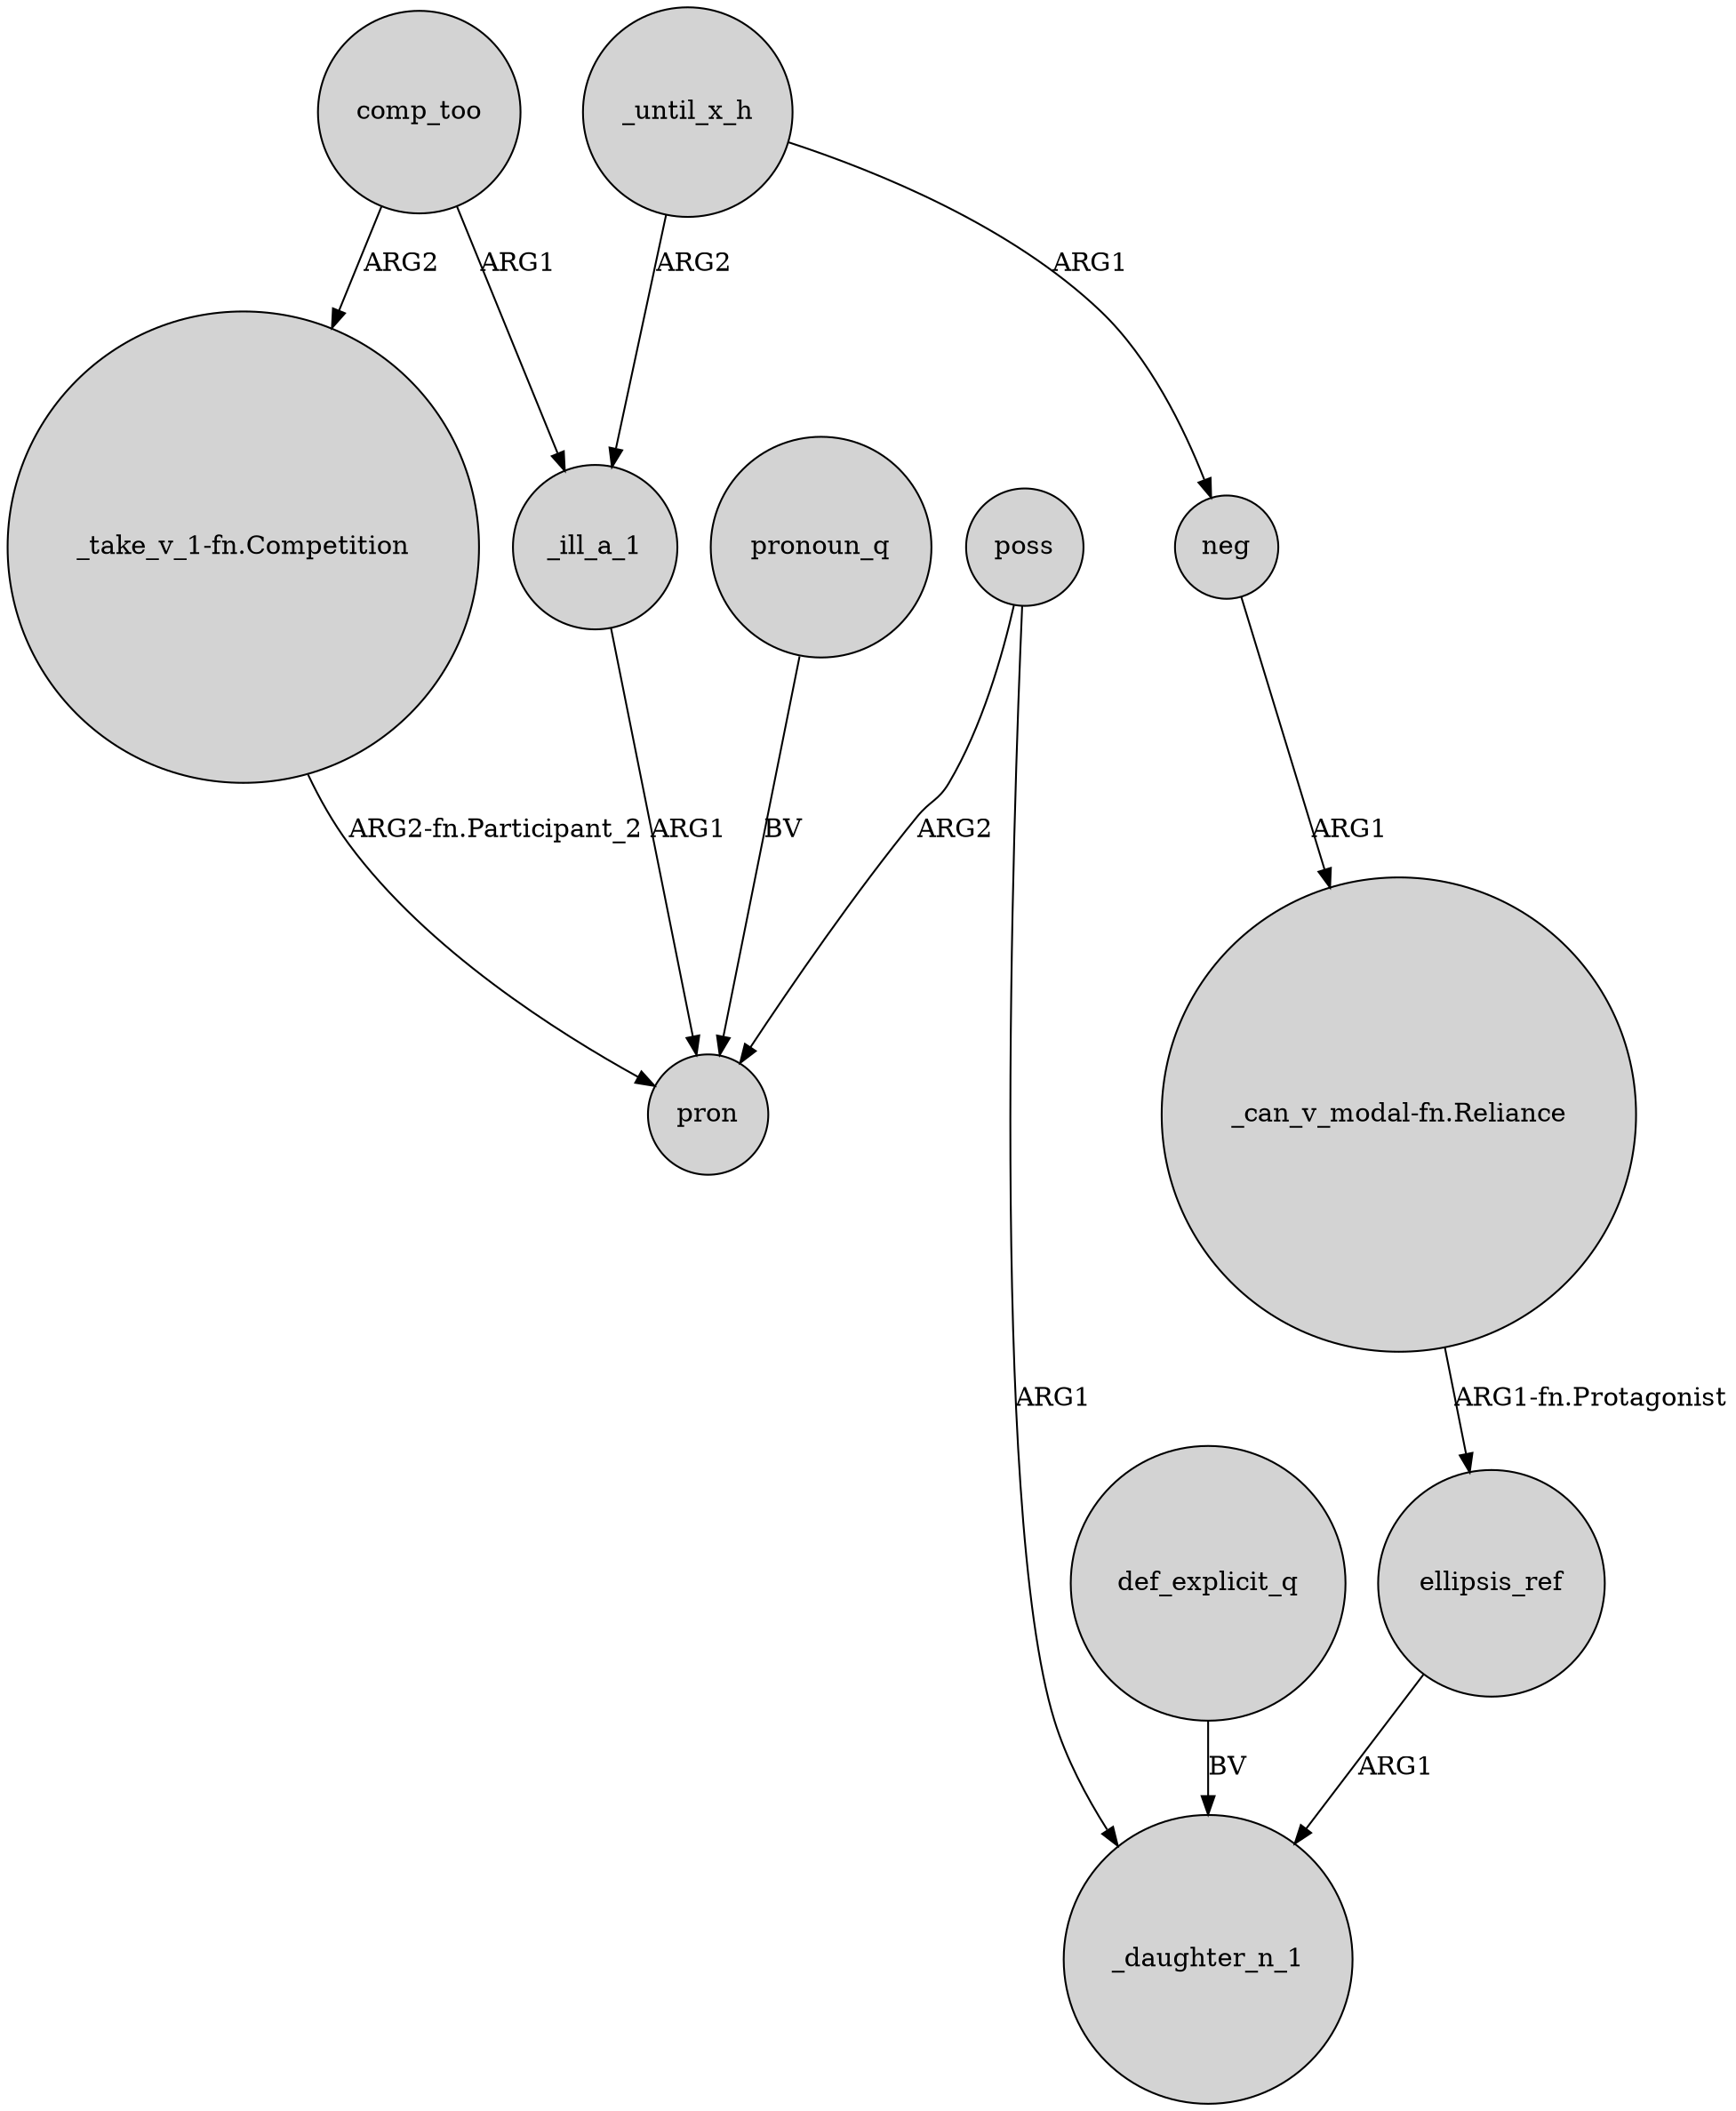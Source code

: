 digraph {
	node [shape=circle style=filled]
	comp_too -> "_take_v_1-fn.Competition" [label=ARG2]
	neg -> "_can_v_modal-fn.Reliance" [label=ARG1]
	_until_x_h -> _ill_a_1 [label=ARG2]
	def_explicit_q -> _daughter_n_1 [label=BV]
	"_take_v_1-fn.Competition" -> pron [label="ARG2-fn.Participant_2"]
	poss -> _daughter_n_1 [label=ARG1]
	ellipsis_ref -> _daughter_n_1 [label=ARG1]
	_ill_a_1 -> pron [label=ARG1]
	pronoun_q -> pron [label=BV]
	"_can_v_modal-fn.Reliance" -> ellipsis_ref [label="ARG1-fn.Protagonist"]
	poss -> pron [label=ARG2]
	comp_too -> _ill_a_1 [label=ARG1]
	_until_x_h -> neg [label=ARG1]
}
